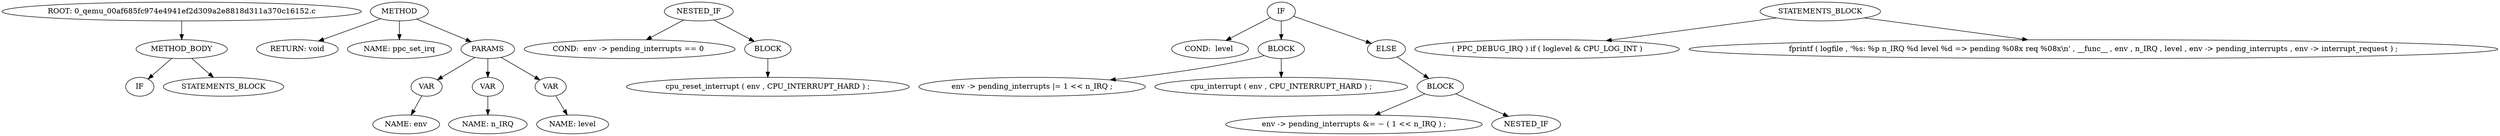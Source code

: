 digraph tree {
  // graph-vertices
  n1  [label="ROOT: 0_qemu_00af685fc974e4941ef2d309a2e8818d311a370c16152.c"];
  n2  [label="METHOD_BODY"];
  n3  [label="IF"];
  n4  [label="STATEMENTS_BLOCK"];
  n5  [label="METHOD"];
  n6  [label="RETURN: void"];
  n7  [label="NAME: ppc_set_irq"];
  n8  [label="PARAMS"];
  n9  [label="VAR"];
  n10  [label="NAME: env"];
  n11  [label="VAR"];
  n12  [label="NAME: n_IRQ"];
  n13  [label="VAR"];
  n14  [label="NAME: level"];
  n15  [label="NESTED_IF"];
  n16  [label="COND:  env -> pending_interrupts == 0 "];
  n17  [label="BLOCK"];
  n18  [label=" cpu_reset_interrupt ( env , CPU_INTERRUPT_HARD ) ; "];
  n19  [label="IF"];
  n20  [label="COND:  level "];
  n21  [label="BLOCK"];
  n22  [label=" env -> pending_interrupts |= 1 << n_IRQ ; "];
  n23  [label=" cpu_interrupt ( env , CPU_INTERRUPT_HARD ) ; "];
  n24  [label="ELSE"];
  n25  [label="BLOCK"];
  n26  [label=" env -> pending_interrupts &= ~ ( 1 << n_IRQ ) ; "];
  n27  [label="NESTED_IF"];
  n28  [label="STATEMENTS_BLOCK"];
  n29  [label=" ( PPC_DEBUG_IRQ ) if ( loglevel & CPU_LOG_INT ) "];
  n30  [label=" fprintf ( logfile , '%s: %p n_IRQ %d level %d => pending %08x req %08x\\n' , __func__ , env , n_IRQ , level , env -> pending_interrupts , env -> interrupt_request ) ; "];
  // graph-edges
  n1 -> n2;
  n2 -> n3;
  n2 -> n4;
  n5 -> n6;
  n5 -> n7;
  n5 -> n8;
  n8 -> n9;
  n9 -> n10;
  n8 -> n11;
  n11 -> n12;
  n8 -> n13;
  n13 -> n14;
  n15 -> n16;
  n15 -> n17;
  n17 -> n18;
  n19 -> n20;
  n19 -> n21;
  n21 -> n22;
  n21 -> n23;
  n19 -> n24;
  n24 -> n25;
  n25 -> n26;
  n25 -> n27;
  n28 -> n29;
  n28 -> n30;
  // end-of-graph
}
